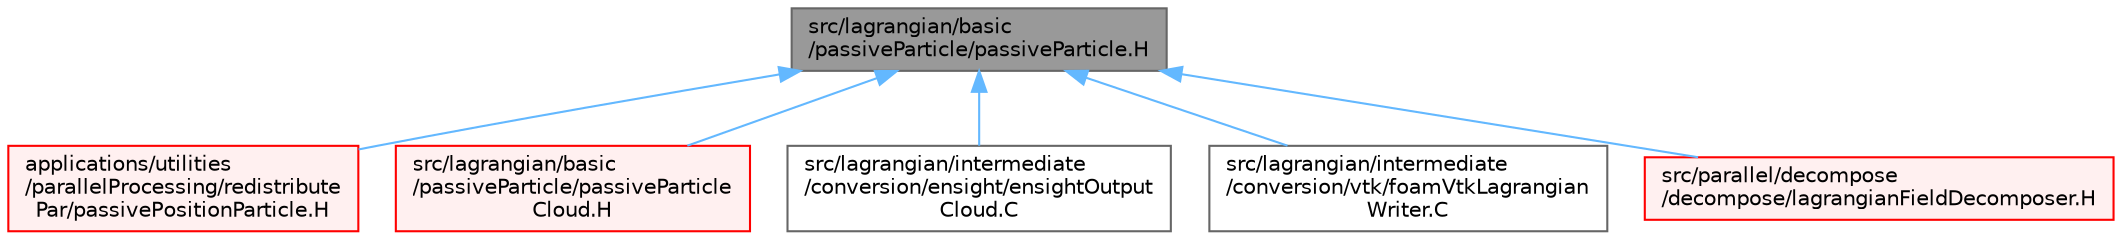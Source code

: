 digraph "src/lagrangian/basic/passiveParticle/passiveParticle.H"
{
 // LATEX_PDF_SIZE
  bgcolor="transparent";
  edge [fontname=Helvetica,fontsize=10,labelfontname=Helvetica,labelfontsize=10];
  node [fontname=Helvetica,fontsize=10,shape=box,height=0.2,width=0.4];
  Node1 [id="Node000001",label="src/lagrangian/basic\l/passiveParticle/passiveParticle.H",height=0.2,width=0.4,color="gray40", fillcolor="grey60", style="filled", fontcolor="black",tooltip=" "];
  Node1 -> Node2 [id="edge1_Node000001_Node000002",dir="back",color="steelblue1",style="solid",tooltip=" "];
  Node2 [id="Node000002",label="applications/utilities\l/parallelProcessing/redistribute\lPar/passivePositionParticle.H",height=0.2,width=0.4,color="red", fillcolor="#FFF0F0", style="filled",URL="$applications_2utilities_2parallelProcessing_2redistributePar_2passivePositionParticle_8H.html",tooltip=" "];
  Node1 -> Node6 [id="edge2_Node000001_Node000006",dir="back",color="steelblue1",style="solid",tooltip=" "];
  Node6 [id="Node000006",label="src/lagrangian/basic\l/passiveParticle/passiveParticle\lCloud.H",height=0.2,width=0.4,color="red", fillcolor="#FFF0F0", style="filled",URL="$passiveParticleCloud_8H.html",tooltip=" "];
  Node1 -> Node19 [id="edge3_Node000001_Node000019",dir="back",color="steelblue1",style="solid",tooltip=" "];
  Node19 [id="Node000019",label="src/lagrangian/intermediate\l/conversion/ensight/ensightOutput\lCloud.C",height=0.2,width=0.4,color="grey40", fillcolor="white", style="filled",URL="$ensightOutputCloud_8C.html",tooltip=" "];
  Node1 -> Node20 [id="edge4_Node000001_Node000020",dir="back",color="steelblue1",style="solid",tooltip=" "];
  Node20 [id="Node000020",label="src/lagrangian/intermediate\l/conversion/vtk/foamVtkLagrangian\lWriter.C",height=0.2,width=0.4,color="grey40", fillcolor="white", style="filled",URL="$foamVtkLagrangianWriter_8C.html",tooltip=" "];
  Node1 -> Node21 [id="edge5_Node000001_Node000021",dir="back",color="steelblue1",style="solid",tooltip=" "];
  Node21 [id="Node000021",label="src/parallel/decompose\l/decompose/lagrangianFieldDecomposer.H",height=0.2,width=0.4,color="red", fillcolor="#FFF0F0", style="filled",URL="$lagrangianFieldDecomposer_8H.html",tooltip=" "];
}
